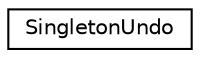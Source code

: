 digraph "Graphical Class Hierarchy"
{
 // LATEX_PDF_SIZE
  edge [fontname="Helvetica",fontsize="10",labelfontname="Helvetica",labelfontsize="10"];
  node [fontname="Helvetica",fontsize="10",shape=record];
  rankdir="LR";
  Node0 [label="SingletonUndo",height=0.2,width=0.4,color="black", fillcolor="white", style="filled",URL="$classoperations__research_1_1glop_1_1_singleton_undo.html",tooltip=" "];
}
